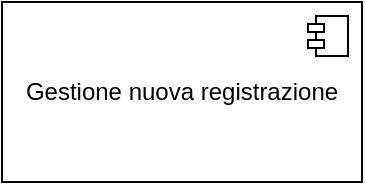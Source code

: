 <mxfile version="26.0.11">
  <diagram name="Pagina-1" id="aVuL6qqw6JY3Jj3AUmwF">
    <mxGraphModel dx="1050" dy="655" grid="1" gridSize="10" guides="1" tooltips="1" connect="1" arrows="1" fold="1" page="1" pageScale="1" pageWidth="827" pageHeight="1169" math="0" shadow="0">
      <root>
        <mxCell id="0" />
        <mxCell id="1" parent="0" />
        <mxCell id="xwjg2SGbESSFHlxocyUC-1" value="&lt;div&gt;Gestione nuova registrazione&lt;/div&gt;" style="html=1;dropTarget=0;whiteSpace=wrap;" vertex="1" parent="1">
          <mxGeometry x="170" y="110" width="180" height="90" as="geometry" />
        </mxCell>
        <mxCell id="xwjg2SGbESSFHlxocyUC-2" value="" style="shape=module;jettyWidth=8;jettyHeight=4;" vertex="1" parent="xwjg2SGbESSFHlxocyUC-1">
          <mxGeometry x="1" width="20" height="20" relative="1" as="geometry">
            <mxPoint x="-27" y="7" as="offset" />
          </mxGeometry>
        </mxCell>
      </root>
    </mxGraphModel>
  </diagram>
</mxfile>
